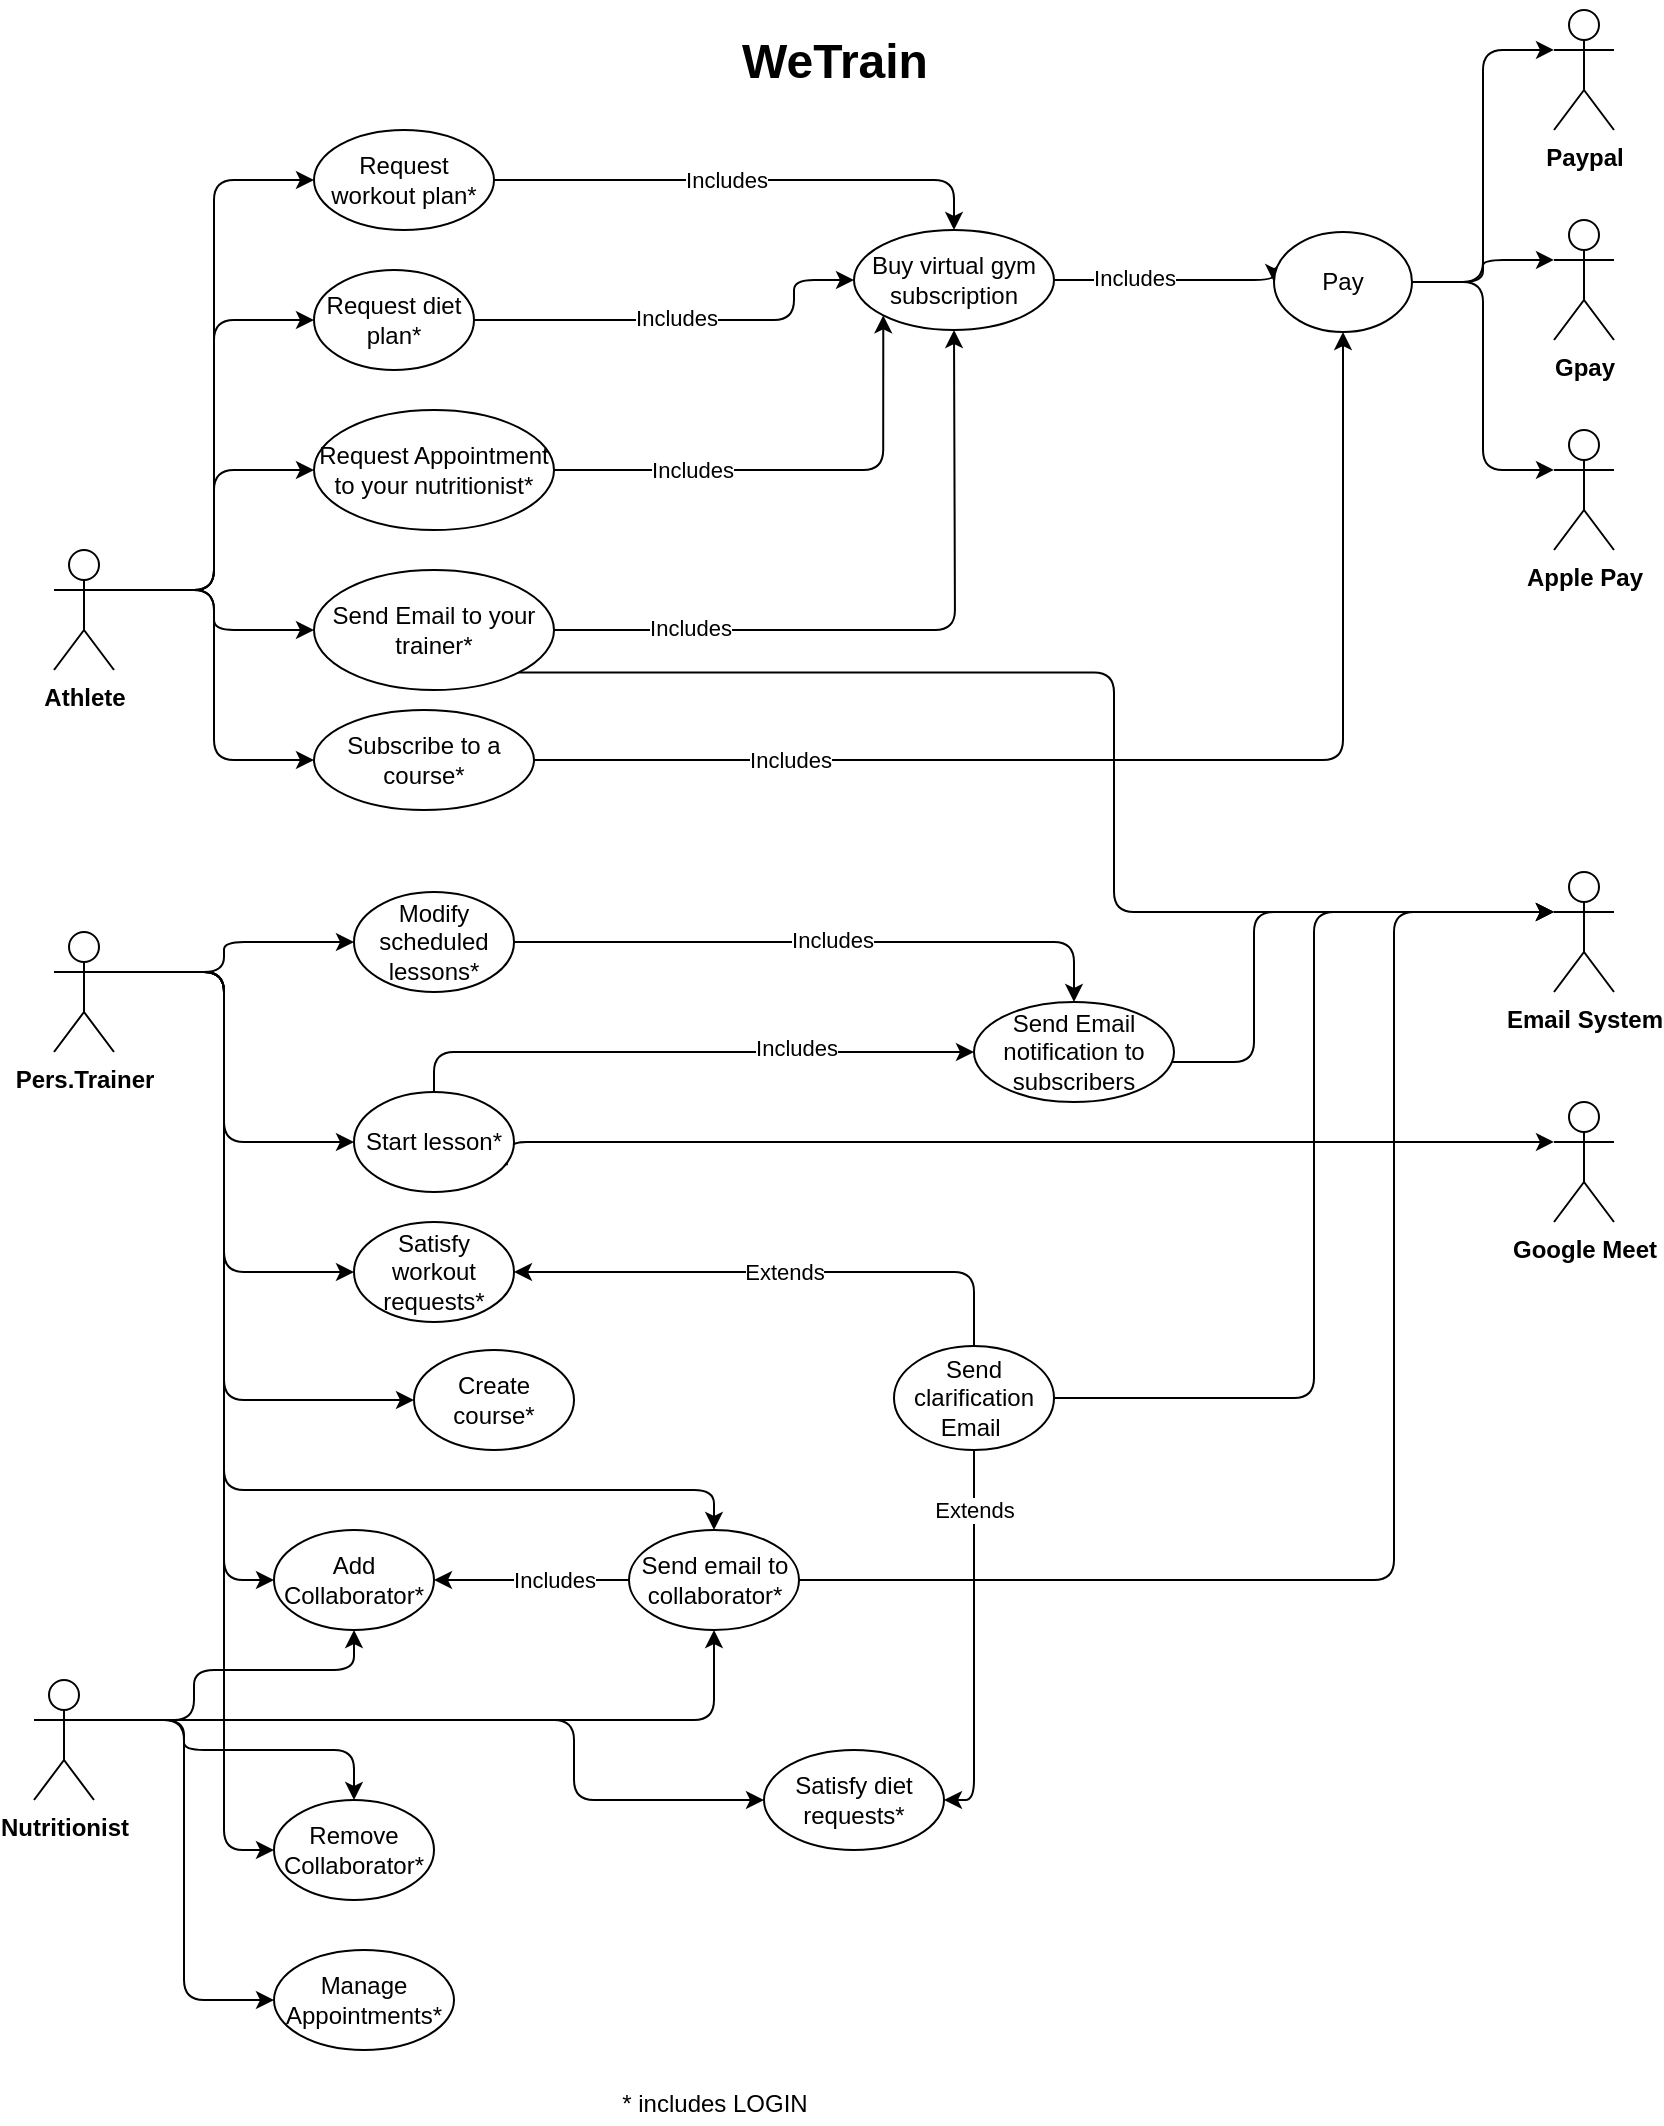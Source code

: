 <mxfile version="16.5.1" type="device"><diagram name="Page-1" id="0783ab3e-0a74-02c8-0abd-f7b4e66b4bec"><mxGraphModel dx="1038" dy="641" grid="1" gridSize="10" guides="1" tooltips="1" connect="1" arrows="1" fold="1" page="1" pageScale="1" pageWidth="850" pageHeight="1100" background="none" math="0" shadow="0"><root><mxCell id="0"/><mxCell id="1" parent="0"/><mxCell id="CqJbrIQr5UlLXMPVlaeU-38" style="edgeStyle=orthogonalEdgeStyle;rounded=1;orthogonalLoop=1;jettySize=auto;html=1;exitX=1;exitY=0.333;exitDx=0;exitDy=0;exitPerimeter=0;entryX=0;entryY=0.5;entryDx=0;entryDy=0;" parent="1" source="CqJbrIQr5UlLXMPVlaeU-4" target="CqJbrIQr5UlLXMPVlaeU-32" edge="1"><mxGeometry relative="1" as="geometry"/></mxCell><mxCell id="CqJbrIQr5UlLXMPVlaeU-39" style="edgeStyle=orthogonalEdgeStyle;rounded=1;orthogonalLoop=1;jettySize=auto;html=1;exitX=1;exitY=0.333;exitDx=0;exitDy=0;exitPerimeter=0;entryX=0;entryY=0.5;entryDx=0;entryDy=0;" parent="1" source="CqJbrIQr5UlLXMPVlaeU-4" target="CqJbrIQr5UlLXMPVlaeU-27" edge="1"><mxGeometry relative="1" as="geometry"/></mxCell><mxCell id="CqJbrIQr5UlLXMPVlaeU-40" style="edgeStyle=orthogonalEdgeStyle;rounded=1;orthogonalLoop=1;jettySize=auto;html=1;exitX=1;exitY=0.333;exitDx=0;exitDy=0;exitPerimeter=0;entryX=0;entryY=0.5;entryDx=0;entryDy=0;" parent="1" source="CqJbrIQr5UlLXMPVlaeU-4" target="CqJbrIQr5UlLXMPVlaeU-20" edge="1"><mxGeometry relative="1" as="geometry"/></mxCell><mxCell id="CqJbrIQr5UlLXMPVlaeU-41" style="edgeStyle=orthogonalEdgeStyle;rounded=1;orthogonalLoop=1;jettySize=auto;html=1;exitX=1;exitY=0.333;exitDx=0;exitDy=0;exitPerimeter=0;" parent="1" source="CqJbrIQr5UlLXMPVlaeU-4" target="CqJbrIQr5UlLXMPVlaeU-25" edge="1"><mxGeometry relative="1" as="geometry"/></mxCell><mxCell id="Mpls42twit0MpOXOcm4m-26" style="edgeStyle=orthogonalEdgeStyle;rounded=1;orthogonalLoop=1;jettySize=auto;html=1;exitX=1;exitY=0.333;exitDx=0;exitDy=0;exitPerimeter=0;entryX=0;entryY=0.5;entryDx=0;entryDy=0;" parent="1" source="CqJbrIQr5UlLXMPVlaeU-4" target="Mpls42twit0MpOXOcm4m-25" edge="1"><mxGeometry relative="1" as="geometry"/></mxCell><mxCell id="CqJbrIQr5UlLXMPVlaeU-4" value="&lt;b&gt;Athlete&lt;/b&gt;" style="shape=umlActor;verticalLabelPosition=bottom;verticalAlign=top;html=1;outlineConnect=0;rounded=1;" parent="1" vertex="1"><mxGeometry x="30" y="290" width="30" height="60" as="geometry"/></mxCell><mxCell id="CqJbrIQr5UlLXMPVlaeU-43" style="edgeStyle=orthogonalEdgeStyle;rounded=1;orthogonalLoop=1;jettySize=auto;html=1;exitX=1;exitY=0.333;exitDx=0;exitDy=0;exitPerimeter=0;entryX=0;entryY=0.5;entryDx=0;entryDy=0;entryPerimeter=0;" parent="1" source="CqJbrIQr5UlLXMPVlaeU-6" target="CqJbrIQr5UlLXMPVlaeU-21" edge="1"><mxGeometry relative="1" as="geometry"><mxPoint x="55" y="501" as="sourcePoint"/><mxPoint x="175" y="486" as="targetPoint"/><Array as="points"><mxPoint x="115" y="501"/><mxPoint x="115" y="486"/></Array></mxGeometry></mxCell><mxCell id="CqJbrIQr5UlLXMPVlaeU-44" style="edgeStyle=orthogonalEdgeStyle;rounded=1;orthogonalLoop=1;jettySize=auto;html=1;exitX=1;exitY=0.333;exitDx=0;exitDy=0;exitPerimeter=0;entryX=0;entryY=0.5;entryDx=0;entryDy=0;" parent="1" source="CqJbrIQr5UlLXMPVlaeU-6" target="CqJbrIQr5UlLXMPVlaeU-23" edge="1"><mxGeometry relative="1" as="geometry"><mxPoint x="55" y="501" as="sourcePoint"/><mxPoint x="180" y="586" as="targetPoint"/><Array as="points"><mxPoint x="115" y="501"/><mxPoint x="115" y="586"/></Array></mxGeometry></mxCell><mxCell id="Mpls42twit0MpOXOcm4m-5" style="edgeStyle=orthogonalEdgeStyle;rounded=1;orthogonalLoop=1;jettySize=auto;html=1;entryX=0;entryY=0.5;entryDx=0;entryDy=0;exitX=1;exitY=0.333;exitDx=0;exitDy=0;exitPerimeter=0;" parent="1" source="CqJbrIQr5UlLXMPVlaeU-6" target="CqJbrIQr5UlLXMPVlaeU-34" edge="1"><mxGeometry relative="1" as="geometry"><mxPoint x="45" y="501" as="sourcePoint"/><mxPoint x="180" y="746" as="targetPoint"/><Array as="points"><mxPoint x="115" y="501"/><mxPoint x="115" y="651"/></Array></mxGeometry></mxCell><mxCell id="Mpls42twit0MpOXOcm4m-13" style="edgeStyle=orthogonalEdgeStyle;rounded=1;orthogonalLoop=1;jettySize=auto;html=1;exitX=1;exitY=0.333;exitDx=0;exitDy=0;exitPerimeter=0;entryX=0;entryY=0.5;entryDx=0;entryDy=0;" parent="1" source="CqJbrIQr5UlLXMPVlaeU-6" target="Mpls42twit0MpOXOcm4m-12" edge="1"><mxGeometry relative="1" as="geometry"><mxPoint x="44" y="501" as="sourcePoint"/><mxPoint x="179" y="786" as="targetPoint"/><Array as="points"><mxPoint x="115" y="501"/><mxPoint x="115" y="715"/></Array></mxGeometry></mxCell><mxCell id="ZcHwu-YS0h0EV-jHNUiY-26" style="edgeStyle=orthogonalEdgeStyle;rounded=1;orthogonalLoop=1;jettySize=auto;html=1;exitX=1;exitY=0.333;exitDx=0;exitDy=0;exitPerimeter=0;entryX=0.5;entryY=0;entryDx=0;entryDy=0;" edge="1" parent="1" target="Mpls42twit0MpOXOcm4m-29"><mxGeometry relative="1" as="geometry"><mxPoint x="65" y="501" as="sourcePoint"/><mxPoint x="365" y="780" as="targetPoint"/><Array as="points"><mxPoint x="115" y="501"/><mxPoint x="115" y="760"/><mxPoint x="360" y="760"/></Array></mxGeometry></mxCell><mxCell id="ZcHwu-YS0h0EV-jHNUiY-27" style="edgeStyle=orthogonalEdgeStyle;rounded=1;orthogonalLoop=1;jettySize=auto;html=1;exitX=1;exitY=0.333;exitDx=0;exitDy=0;exitPerimeter=0;entryX=0;entryY=0.5;entryDx=0;entryDy=0;" edge="1" parent="1" target="ZcHwu-YS0h0EV-jHNUiY-22"><mxGeometry relative="1" as="geometry"><mxPoint x="50" y="501" as="sourcePoint"/><mxPoint x="135" y="805" as="targetPoint"/><Array as="points"><mxPoint x="115" y="501"/><mxPoint x="115" y="805"/></Array></mxGeometry></mxCell><mxCell id="ZcHwu-YS0h0EV-jHNUiY-31" style="edgeStyle=orthogonalEdgeStyle;rounded=1;orthogonalLoop=1;jettySize=auto;html=1;exitX=1;exitY=0.333;exitDx=0;exitDy=0;exitPerimeter=0;entryX=0;entryY=0.5;entryDx=0;entryDy=0;" edge="1" parent="1" target="ZcHwu-YS0h0EV-jHNUiY-28"><mxGeometry relative="1" as="geometry"><mxPoint x="65" y="501" as="sourcePoint"/><mxPoint x="145" y="940" as="targetPoint"/><Array as="points"><mxPoint x="115" y="501"/><mxPoint x="115" y="940"/></Array></mxGeometry></mxCell><mxCell id="CqJbrIQr5UlLXMPVlaeU-6" value="&lt;b&gt;Pers.Trainer&lt;/b&gt;" style="shape=umlActor;verticalLabelPosition=bottom;verticalAlign=top;html=1;outlineConnect=0;rounded=1;" parent="1" vertex="1"><mxGeometry x="30" y="481" width="30" height="60" as="geometry"/></mxCell><mxCell id="CqJbrIQr5UlLXMPVlaeU-7" value="&lt;b&gt;Paypal&lt;/b&gt;" style="shape=umlActor;verticalLabelPosition=bottom;verticalAlign=top;html=1;outlineConnect=0;rounded=1;" parent="1" vertex="1"><mxGeometry x="780" y="20" width="30" height="60" as="geometry"/></mxCell><mxCell id="CqJbrIQr5UlLXMPVlaeU-8" value="&lt;b&gt;Gpay&lt;/b&gt;" style="shape=umlActor;verticalLabelPosition=bottom;verticalAlign=top;html=1;outlineConnect=0;rounded=1;" parent="1" vertex="1"><mxGeometry x="780" y="125" width="30" height="60" as="geometry"/></mxCell><mxCell id="CqJbrIQr5UlLXMPVlaeU-15" value="&lt;h1&gt;WeTrain&lt;/h1&gt;" style="text;html=1;align=center;verticalAlign=middle;resizable=0;points=[];autosize=1;strokeColor=none;fillColor=none;rounded=1;" parent="1" vertex="1"><mxGeometry x="365" y="21" width="110" height="50" as="geometry"/></mxCell><mxCell id="Mpls42twit0MpOXOcm4m-21" style="edgeStyle=orthogonalEdgeStyle;rounded=1;orthogonalLoop=1;jettySize=auto;html=1;entryX=0;entryY=1;entryDx=0;entryDy=0;exitX=1;exitY=0.5;exitDx=0;exitDy=0;" parent="1" source="CqJbrIQr5UlLXMPVlaeU-20" target="CqJbrIQr5UlLXMPVlaeU-30" edge="1"><mxGeometry relative="1" as="geometry"><Array as="points"><mxPoint x="445" y="250"/></Array></mxGeometry></mxCell><mxCell id="Mpls42twit0MpOXOcm4m-23" value="Includes" style="edgeLabel;html=1;align=center;verticalAlign=middle;resizable=0;points=[];rounded=1;" parent="Mpls42twit0MpOXOcm4m-21" vertex="1" connectable="0"><mxGeometry x="-0.432" relative="1" as="geometry"><mxPoint as="offset"/></mxGeometry></mxCell><mxCell id="CqJbrIQr5UlLXMPVlaeU-20" value="Request Appointment to your nutritionist*" style="ellipse;whiteSpace=wrap;html=1;rounded=1;" parent="1" vertex="1"><mxGeometry x="160" y="220" width="120" height="60" as="geometry"/></mxCell><mxCell id="RnnYG57efGvRhMWBoDeA-7" style="edgeStyle=orthogonalEdgeStyle;rounded=1;orthogonalLoop=1;jettySize=auto;html=1;exitX=0.955;exitY=0.732;exitDx=0;exitDy=0;entryX=0;entryY=0.333;entryDx=0;entryDy=0;entryPerimeter=0;exitPerimeter=0;" parent="1" source="CqJbrIQr5UlLXMPVlaeU-23" target="CqJbrIQr5UlLXMPVlaeU-124" edge="1"><mxGeometry relative="1" as="geometry"><Array as="points"><mxPoint x="256" y="586"/></Array></mxGeometry></mxCell><mxCell id="ZcHwu-YS0h0EV-jHNUiY-2" style="edgeStyle=orthogonalEdgeStyle;rounded=1;orthogonalLoop=1;jettySize=auto;html=1;exitX=1;exitY=0.5;exitDx=0;exitDy=0;entryX=0.5;entryY=0;entryDx=0;entryDy=0;" edge="1" parent="1" source="CqJbrIQr5UlLXMPVlaeU-21" target="CqJbrIQr5UlLXMPVlaeU-24"><mxGeometry relative="1" as="geometry"/></mxCell><mxCell id="ZcHwu-YS0h0EV-jHNUiY-5" value="Includes" style="edgeLabel;html=1;align=center;verticalAlign=middle;resizable=0;points=[];rounded=1;" vertex="1" connectable="0" parent="ZcHwu-YS0h0EV-jHNUiY-2"><mxGeometry x="0.023" y="-1" relative="1" as="geometry"><mxPoint y="-2" as="offset"/></mxGeometry></mxCell><mxCell id="CqJbrIQr5UlLXMPVlaeU-21" value="Modify scheduled lessons*" style="ellipse;whiteSpace=wrap;html=1;rounded=1;" parent="1" vertex="1"><mxGeometry x="180" y="461" width="80" height="50" as="geometry"/></mxCell><mxCell id="ZcHwu-YS0h0EV-jHNUiY-3" style="edgeStyle=orthogonalEdgeStyle;rounded=1;orthogonalLoop=1;jettySize=auto;html=1;exitX=0.5;exitY=0;exitDx=0;exitDy=0;entryX=0;entryY=0.5;entryDx=0;entryDy=0;" edge="1" parent="1" source="CqJbrIQr5UlLXMPVlaeU-23" target="CqJbrIQr5UlLXMPVlaeU-24"><mxGeometry relative="1" as="geometry"/></mxCell><mxCell id="ZcHwu-YS0h0EV-jHNUiY-4" value="Includes" style="edgeLabel;html=1;align=center;verticalAlign=middle;resizable=0;points=[];rounded=1;" vertex="1" connectable="0" parent="ZcHwu-YS0h0EV-jHNUiY-3"><mxGeometry x="0.294" y="3" relative="1" as="geometry"><mxPoint x="13" y="1" as="offset"/></mxGeometry></mxCell><mxCell id="CqJbrIQr5UlLXMPVlaeU-23" value="Start lesson*" style="ellipse;whiteSpace=wrap;html=1;rounded=1;" parent="1" vertex="1"><mxGeometry x="180" y="561" width="80" height="50" as="geometry"/></mxCell><mxCell id="Mpls42twit0MpOXOcm4m-20" style="edgeStyle=orthogonalEdgeStyle;rounded=1;orthogonalLoop=1;jettySize=auto;html=1;entryX=0;entryY=0.333;entryDx=0;entryDy=0;entryPerimeter=0;" parent="1" source="CqJbrIQr5UlLXMPVlaeU-24" target="Mpls42twit0MpOXOcm4m-19" edge="1"><mxGeometry relative="1" as="geometry"><Array as="points"><mxPoint x="630" y="546"/><mxPoint x="630" y="471"/></Array></mxGeometry></mxCell><mxCell id="CqJbrIQr5UlLXMPVlaeU-24" value="Send Email notification to subscribers" style="ellipse;whiteSpace=wrap;html=1;rounded=1;" parent="1" vertex="1"><mxGeometry x="490" y="516" width="100" height="50" as="geometry"/></mxCell><mxCell id="Mpls42twit0MpOXOcm4m-22" style="edgeStyle=orthogonalEdgeStyle;rounded=1;orthogonalLoop=1;jettySize=auto;html=1;" parent="1" source="CqJbrIQr5UlLXMPVlaeU-25" edge="1"><mxGeometry relative="1" as="geometry"><mxPoint x="480" y="180" as="targetPoint"/></mxGeometry></mxCell><mxCell id="Mpls42twit0MpOXOcm4m-24" value="Includes" style="edgeLabel;html=1;align=center;verticalAlign=middle;resizable=0;points=[];rounded=1;" parent="Mpls42twit0MpOXOcm4m-22" vertex="1" connectable="0"><mxGeometry x="-0.612" y="1" relative="1" as="geometry"><mxPoint as="offset"/></mxGeometry></mxCell><mxCell id="ZcHwu-YS0h0EV-jHNUiY-10" style="edgeStyle=orthogonalEdgeStyle;rounded=1;orthogonalLoop=1;jettySize=auto;html=1;exitX=1;exitY=1;exitDx=0;exitDy=0;entryX=0;entryY=0.333;entryDx=0;entryDy=0;entryPerimeter=0;" edge="1" parent="1" source="CqJbrIQr5UlLXMPVlaeU-25" target="Mpls42twit0MpOXOcm4m-19"><mxGeometry relative="1" as="geometry"><Array as="points"><mxPoint x="560" y="351"/><mxPoint x="560" y="471"/></Array></mxGeometry></mxCell><mxCell id="CqJbrIQr5UlLXMPVlaeU-25" value="Send Email to your trainer*" style="ellipse;whiteSpace=wrap;html=1;rounded=1;" parent="1" vertex="1"><mxGeometry x="160" y="300" width="120" height="60" as="geometry"/></mxCell><mxCell id="RnnYG57efGvRhMWBoDeA-19" style="edgeStyle=orthogonalEdgeStyle;rounded=1;orthogonalLoop=1;jettySize=auto;html=1;exitX=1;exitY=0.5;exitDx=0;exitDy=0;entryX=0;entryY=0.5;entryDx=0;entryDy=0;" parent="1" source="CqJbrIQr5UlLXMPVlaeU-27" target="CqJbrIQr5UlLXMPVlaeU-30" edge="1"><mxGeometry relative="1" as="geometry"><Array as="points"><mxPoint x="400" y="175"/><mxPoint x="400" y="155"/></Array><mxPoint x="320" y="220" as="targetPoint"/></mxGeometry></mxCell><mxCell id="PHa_lAuSiCuIEKJxeLum-1" value="Includes" style="edgeLabel;html=1;align=center;verticalAlign=middle;resizable=0;points=[];rounded=1;" parent="RnnYG57efGvRhMWBoDeA-19" vertex="1" connectable="0"><mxGeometry x="-0.233" y="-3" relative="1" as="geometry"><mxPoint x="20" y="-4" as="offset"/></mxGeometry></mxCell><mxCell id="CqJbrIQr5UlLXMPVlaeU-27" value="Request diet plan*" style="ellipse;whiteSpace=wrap;html=1;rounded=1;" parent="1" vertex="1"><mxGeometry x="160" y="150" width="80" height="50" as="geometry"/></mxCell><mxCell id="Mpls42twit0MpOXOcm4m-1" style="edgeStyle=orthogonalEdgeStyle;rounded=1;orthogonalLoop=1;jettySize=auto;html=1;entryX=0;entryY=0.5;entryDx=0;entryDy=0;" parent="1" source="CqJbrIQr5UlLXMPVlaeU-30" target="CqJbrIQr5UlLXMPVlaeU-100" edge="1"><mxGeometry relative="1" as="geometry"><Array as="points"><mxPoint x="640" y="155"/></Array></mxGeometry></mxCell><mxCell id="Mpls42twit0MpOXOcm4m-2" value="Includes" style="edgeLabel;html=1;align=center;verticalAlign=middle;resizable=0;points=[];rounded=1;" parent="Mpls42twit0MpOXOcm4m-1" vertex="1" connectable="0"><mxGeometry x="-0.517" y="3" relative="1" as="geometry"><mxPoint x="13" y="2" as="offset"/></mxGeometry></mxCell><mxCell id="CqJbrIQr5UlLXMPVlaeU-30" value="&lt;div&gt;&lt;span&gt;Buy virtual gym subscription&lt;/span&gt;&lt;/div&gt;" style="ellipse;whiteSpace=wrap;html=1;align=center;rounded=1;" parent="1" vertex="1"><mxGeometry x="430" y="130" width="100" height="50" as="geometry"/></mxCell><mxCell id="gOoOK1fFBNNQzdKPaQwZ-1" style="edgeStyle=orthogonalEdgeStyle;rounded=1;orthogonalLoop=1;jettySize=auto;html=1;exitX=1;exitY=0.5;exitDx=0;exitDy=0;entryX=0.5;entryY=0;entryDx=0;entryDy=0;" parent="1" source="CqJbrIQr5UlLXMPVlaeU-32" target="CqJbrIQr5UlLXMPVlaeU-30" edge="1"><mxGeometry relative="1" as="geometry"><Array as="points"><mxPoint x="480" y="105"/></Array></mxGeometry></mxCell><mxCell id="MIIANri8xSNtqUvrvh7U-1" value="Includes" style="edgeLabel;html=1;align=center;verticalAlign=middle;resizable=0;points=[];rounded=1;" parent="gOoOK1fFBNNQzdKPaQwZ-1" vertex="1" connectable="0"><mxGeometry x="-0.756" relative="1" as="geometry"><mxPoint x="85" as="offset"/></mxGeometry></mxCell><mxCell id="CqJbrIQr5UlLXMPVlaeU-32" value="Request workout plan*" style="ellipse;whiteSpace=wrap;html=1;rounded=1;" parent="1" vertex="1"><mxGeometry x="160" y="80" width="90" height="50" as="geometry"/></mxCell><mxCell id="CqJbrIQr5UlLXMPVlaeU-34" value="Satisfy workout requests*" style="ellipse;whiteSpace=wrap;html=1;rounded=1;" parent="1" vertex="1"><mxGeometry x="180" y="626" width="80" height="50" as="geometry"/></mxCell><mxCell id="RB1eSR3rRpJkvaEgh7sl-1" style="edgeStyle=orthogonalEdgeStyle;rounded=1;orthogonalLoop=1;jettySize=auto;html=1;exitX=1;exitY=0.5;exitDx=0;exitDy=0;entryX=0;entryY=0.333;entryDx=0;entryDy=0;entryPerimeter=0;" parent="1" source="CqJbrIQr5UlLXMPVlaeU-100" target="CqJbrIQr5UlLXMPVlaeU-7" edge="1"><mxGeometry relative="1" as="geometry"/></mxCell><mxCell id="RB1eSR3rRpJkvaEgh7sl-2" style="edgeStyle=orthogonalEdgeStyle;rounded=1;orthogonalLoop=1;jettySize=auto;html=1;exitX=1;exitY=0.5;exitDx=0;exitDy=0;entryX=0;entryY=0.333;entryDx=0;entryDy=0;entryPerimeter=0;" parent="1" source="CqJbrIQr5UlLXMPVlaeU-100" target="CqJbrIQr5UlLXMPVlaeU-8" edge="1"><mxGeometry relative="1" as="geometry"/></mxCell><mxCell id="RB1eSR3rRpJkvaEgh7sl-3" style="edgeStyle=orthogonalEdgeStyle;rounded=1;orthogonalLoop=1;jettySize=auto;html=1;exitX=1;exitY=0.5;exitDx=0;exitDy=0;entryX=0;entryY=0.333;entryDx=0;entryDy=0;entryPerimeter=0;" parent="1" source="CqJbrIQr5UlLXMPVlaeU-100" target="CqJbrIQr5UlLXMPVlaeU-126" edge="1"><mxGeometry relative="1" as="geometry"/></mxCell><mxCell id="CqJbrIQr5UlLXMPVlaeU-100" value="Pay" style="ellipse;whiteSpace=wrap;html=1;rounded=1;" parent="1" vertex="1"><mxGeometry x="640" y="131" width="69" height="50" as="geometry"/></mxCell><mxCell id="CqJbrIQr5UlLXMPVlaeU-126" value="&lt;b&gt;Apple Pay&lt;/b&gt;" style="shape=umlActor;verticalLabelPosition=bottom;verticalAlign=top;html=1;outlineConnect=0;rounded=1;" parent="1" vertex="1"><mxGeometry x="780" y="230" width="30" height="60" as="geometry"/></mxCell><mxCell id="CqJbrIQr5UlLXMPVlaeU-124" value="&lt;b&gt;Google Meet&lt;br&gt;&lt;/b&gt;" style="shape=umlActor;verticalLabelPosition=bottom;verticalAlign=top;html=1;outlineConnect=0;rounded=1;" parent="1" vertex="1"><mxGeometry x="780" y="566" width="30" height="60" as="geometry"/></mxCell><mxCell id="Mpls42twit0MpOXOcm4m-7" style="edgeStyle=orthogonalEdgeStyle;rounded=1;orthogonalLoop=1;jettySize=auto;html=1;exitX=1;exitY=0.333;exitDx=0;exitDy=0;exitPerimeter=0;entryX=0;entryY=0.5;entryDx=0;entryDy=0;" parent="1" source="RnnYG57efGvRhMWBoDeA-1" target="Mpls42twit0MpOXOcm4m-6" edge="1"><mxGeometry relative="1" as="geometry"><mxPoint x="45" y="875" as="sourcePoint"/><mxPoint x="285" y="920" as="targetPoint"/><Array as="points"><mxPoint x="290" y="875"/><mxPoint x="290" y="915"/></Array></mxGeometry></mxCell><mxCell id="Mpls42twit0MpOXOcm4m-15" style="edgeStyle=orthogonalEdgeStyle;rounded=1;orthogonalLoop=1;jettySize=auto;html=1;exitX=1;exitY=0.333;exitDx=0;exitDy=0;exitPerimeter=0;entryX=0.5;entryY=1;entryDx=0;entryDy=0;" parent="1" target="Mpls42twit0MpOXOcm4m-29" edge="1"><mxGeometry relative="1" as="geometry"><mxPoint x="45" y="875" as="sourcePoint"/><mxPoint x="535" y="830" as="targetPoint"/><Array as="points"><mxPoint x="360" y="875"/></Array></mxGeometry></mxCell><mxCell id="ZcHwu-YS0h0EV-jHNUiY-25" style="edgeStyle=orthogonalEdgeStyle;rounded=1;orthogonalLoop=1;jettySize=auto;html=1;exitX=1;exitY=0.333;exitDx=0;exitDy=0;exitPerimeter=0;entryX=0.5;entryY=1;entryDx=0;entryDy=0;" edge="1" parent="1" source="RnnYG57efGvRhMWBoDeA-1" target="ZcHwu-YS0h0EV-jHNUiY-22"><mxGeometry relative="1" as="geometry"><Array as="points"><mxPoint x="100" y="875"/><mxPoint x="100" y="850"/><mxPoint x="180" y="850"/></Array></mxGeometry></mxCell><mxCell id="ZcHwu-YS0h0EV-jHNUiY-30" style="edgeStyle=orthogonalEdgeStyle;rounded=1;orthogonalLoop=1;jettySize=auto;html=1;exitX=1;exitY=0.333;exitDx=0;exitDy=0;exitPerimeter=0;entryX=0.5;entryY=0;entryDx=0;entryDy=0;" edge="1" parent="1" target="ZcHwu-YS0h0EV-jHNUiY-28"><mxGeometry relative="1" as="geometry"><mxPoint x="55" y="875" as="sourcePoint"/><mxPoint x="185" y="915" as="targetPoint"/><Array as="points"><mxPoint x="95" y="875"/><mxPoint x="95" y="890"/><mxPoint x="180" y="890"/></Array></mxGeometry></mxCell><mxCell id="ZcHwu-YS0h0EV-jHNUiY-33" style="edgeStyle=orthogonalEdgeStyle;rounded=1;orthogonalLoop=1;jettySize=auto;html=1;exitX=1;exitY=0.333;exitDx=0;exitDy=0;exitPerimeter=0;entryX=0;entryY=0.5;entryDx=0;entryDy=0;" edge="1" parent="1" source="RnnYG57efGvRhMWBoDeA-1" target="ZcHwu-YS0h0EV-jHNUiY-32"><mxGeometry relative="1" as="geometry"><Array as="points"><mxPoint x="95" y="875"/><mxPoint x="95" y="1015"/></Array></mxGeometry></mxCell><mxCell id="RnnYG57efGvRhMWBoDeA-1" value="&lt;b&gt;Nutritionist&lt;/b&gt;" style="shape=umlActor;verticalLabelPosition=bottom;verticalAlign=top;html=1;outlineConnect=0;rounded=1;" parent="1" vertex="1"><mxGeometry x="20" y="855" width="30" height="60" as="geometry"/></mxCell><mxCell id="Mpls42twit0MpOXOcm4m-6" value="Satisfy diet requests*" style="ellipse;whiteSpace=wrap;html=1;rounded=1;" parent="1" vertex="1"><mxGeometry x="385" y="890" width="90" height="50" as="geometry"/></mxCell><mxCell id="Mpls42twit0MpOXOcm4m-12" value="Create course*" style="ellipse;whiteSpace=wrap;html=1;rounded=1;" parent="1" vertex="1"><mxGeometry x="210" y="690" width="80" height="50" as="geometry"/></mxCell><mxCell id="Mpls42twit0MpOXOcm4m-18" value="* includes LOGIN" style="text;html=1;align=center;verticalAlign=middle;resizable=0;points=[];autosize=1;strokeColor=none;fillColor=none;rounded=1;" parent="1" vertex="1"><mxGeometry x="305" y="1057" width="110" height="20" as="geometry"/></mxCell><mxCell id="Mpls42twit0MpOXOcm4m-19" value="&lt;b&gt;Email System&lt;br&gt;&lt;/b&gt;" style="shape=umlActor;verticalLabelPosition=bottom;verticalAlign=top;html=1;outlineConnect=0;rounded=1;" parent="1" vertex="1"><mxGeometry x="780" y="451" width="30" height="60" as="geometry"/></mxCell><mxCell id="Mpls42twit0MpOXOcm4m-28" style="edgeStyle=orthogonalEdgeStyle;rounded=1;orthogonalLoop=1;jettySize=auto;html=1;entryX=0.5;entryY=1;entryDx=0;entryDy=0;" parent="1" source="Mpls42twit0MpOXOcm4m-25" target="CqJbrIQr5UlLXMPVlaeU-100" edge="1"><mxGeometry relative="1" as="geometry"/></mxCell><mxCell id="Mpls42twit0MpOXOcm4m-31" value="Includes" style="edgeLabel;html=1;align=center;verticalAlign=middle;resizable=0;points=[];rounded=1;" parent="Mpls42twit0MpOXOcm4m-28" vertex="1" connectable="0"><mxGeometry x="-0.587" y="-3" relative="1" as="geometry"><mxPoint y="-3" as="offset"/></mxGeometry></mxCell><mxCell id="Mpls42twit0MpOXOcm4m-25" value="Subscribe to a course*" style="ellipse;whiteSpace=wrap;html=1;rounded=1;" parent="1" vertex="1"><mxGeometry x="160" y="370" width="110" height="50" as="geometry"/></mxCell><mxCell id="ZcHwu-YS0h0EV-jHNUiY-1" style="edgeStyle=orthogonalEdgeStyle;rounded=1;orthogonalLoop=1;jettySize=auto;html=1;exitX=1;exitY=0.5;exitDx=0;exitDy=0;entryX=0;entryY=0.333;entryDx=0;entryDy=0;entryPerimeter=0;" edge="1" parent="1" source="Mpls42twit0MpOXOcm4m-29" target="Mpls42twit0MpOXOcm4m-19"><mxGeometry relative="1" as="geometry"><Array as="points"><mxPoint x="700" y="805"/><mxPoint x="700" y="471"/></Array></mxGeometry></mxCell><mxCell id="ZcHwu-YS0h0EV-jHNUiY-23" style="edgeStyle=orthogonalEdgeStyle;rounded=1;orthogonalLoop=1;jettySize=auto;html=1;exitX=0;exitY=0.5;exitDx=0;exitDy=0;entryX=1;entryY=0.5;entryDx=0;entryDy=0;" edge="1" parent="1" source="Mpls42twit0MpOXOcm4m-29" target="ZcHwu-YS0h0EV-jHNUiY-22"><mxGeometry relative="1" as="geometry"/></mxCell><mxCell id="ZcHwu-YS0h0EV-jHNUiY-24" value="Includes" style="edgeLabel;html=1;align=center;verticalAlign=middle;resizable=0;points=[];rounded=1;" vertex="1" connectable="0" parent="ZcHwu-YS0h0EV-jHNUiY-23"><mxGeometry x="-0.654" y="-2" relative="1" as="geometry"><mxPoint x="-21" y="2" as="offset"/></mxGeometry></mxCell><mxCell id="Mpls42twit0MpOXOcm4m-29" value="Send email to collaborator*" style="ellipse;whiteSpace=wrap;html=1;rounded=1;" parent="1" vertex="1"><mxGeometry x="317.5" y="780" width="85" height="50" as="geometry"/></mxCell><mxCell id="ZcHwu-YS0h0EV-jHNUiY-12" style="edgeStyle=orthogonalEdgeStyle;rounded=1;orthogonalLoop=1;jettySize=auto;html=1;exitX=0.5;exitY=0;exitDx=0;exitDy=0;entryX=1;entryY=0.5;entryDx=0;entryDy=0;" edge="1" parent="1" source="ZcHwu-YS0h0EV-jHNUiY-11" target="CqJbrIQr5UlLXMPVlaeU-34"><mxGeometry relative="1" as="geometry"/></mxCell><mxCell id="ZcHwu-YS0h0EV-jHNUiY-14" value="Extends" style="edgeLabel;html=1;align=center;verticalAlign=middle;resizable=0;points=[];rounded=1;" vertex="1" connectable="0" parent="ZcHwu-YS0h0EV-jHNUiY-12"><mxGeometry x="-0.01" relative="1" as="geometry"><mxPoint as="offset"/></mxGeometry></mxCell><mxCell id="ZcHwu-YS0h0EV-jHNUiY-13" style="edgeStyle=orthogonalEdgeStyle;rounded=1;orthogonalLoop=1;jettySize=auto;html=1;exitX=0.5;exitY=1;exitDx=0;exitDy=0;entryX=1;entryY=0.5;entryDx=0;entryDy=0;" edge="1" parent="1" source="ZcHwu-YS0h0EV-jHNUiY-11" target="Mpls42twit0MpOXOcm4m-6"><mxGeometry relative="1" as="geometry"><Array as="points"><mxPoint x="490" y="915"/></Array></mxGeometry></mxCell><mxCell id="ZcHwu-YS0h0EV-jHNUiY-15" value="Extends" style="edgeLabel;html=1;align=center;verticalAlign=middle;resizable=0;points=[];rounded=1;" vertex="1" connectable="0" parent="ZcHwu-YS0h0EV-jHNUiY-13"><mxGeometry x="-0.14" relative="1" as="geometry"><mxPoint y="-52" as="offset"/></mxGeometry></mxCell><mxCell id="ZcHwu-YS0h0EV-jHNUiY-16" style="edgeStyle=orthogonalEdgeStyle;rounded=1;orthogonalLoop=1;jettySize=auto;html=1;exitX=1;exitY=0.5;exitDx=0;exitDy=0;entryX=0;entryY=0.333;entryDx=0;entryDy=0;entryPerimeter=0;" edge="1" parent="1" source="ZcHwu-YS0h0EV-jHNUiY-11" target="Mpls42twit0MpOXOcm4m-19"><mxGeometry relative="1" as="geometry"><Array as="points"><mxPoint x="660" y="714"/><mxPoint x="660" y="471"/></Array></mxGeometry></mxCell><mxCell id="ZcHwu-YS0h0EV-jHNUiY-11" value="Send clarification Email&amp;nbsp;" style="ellipse;whiteSpace=wrap;html=1;rounded=1;" vertex="1" parent="1"><mxGeometry x="450" y="688" width="80" height="52" as="geometry"/></mxCell><mxCell id="ZcHwu-YS0h0EV-jHNUiY-22" value="Add Collaborator*" style="ellipse;whiteSpace=wrap;html=1;rounded=1;" vertex="1" parent="1"><mxGeometry x="140" y="780" width="80" height="50" as="geometry"/></mxCell><mxCell id="ZcHwu-YS0h0EV-jHNUiY-28" value="Remove Collaborator*" style="ellipse;whiteSpace=wrap;html=1;rounded=1;" vertex="1" parent="1"><mxGeometry x="140" y="915" width="80" height="50" as="geometry"/></mxCell><mxCell id="ZcHwu-YS0h0EV-jHNUiY-32" value="Manage Appointments*" style="ellipse;whiteSpace=wrap;html=1;rounded=1;" vertex="1" parent="1"><mxGeometry x="140" y="990" width="90" height="50" as="geometry"/></mxCell></root></mxGraphModel></diagram></mxfile>